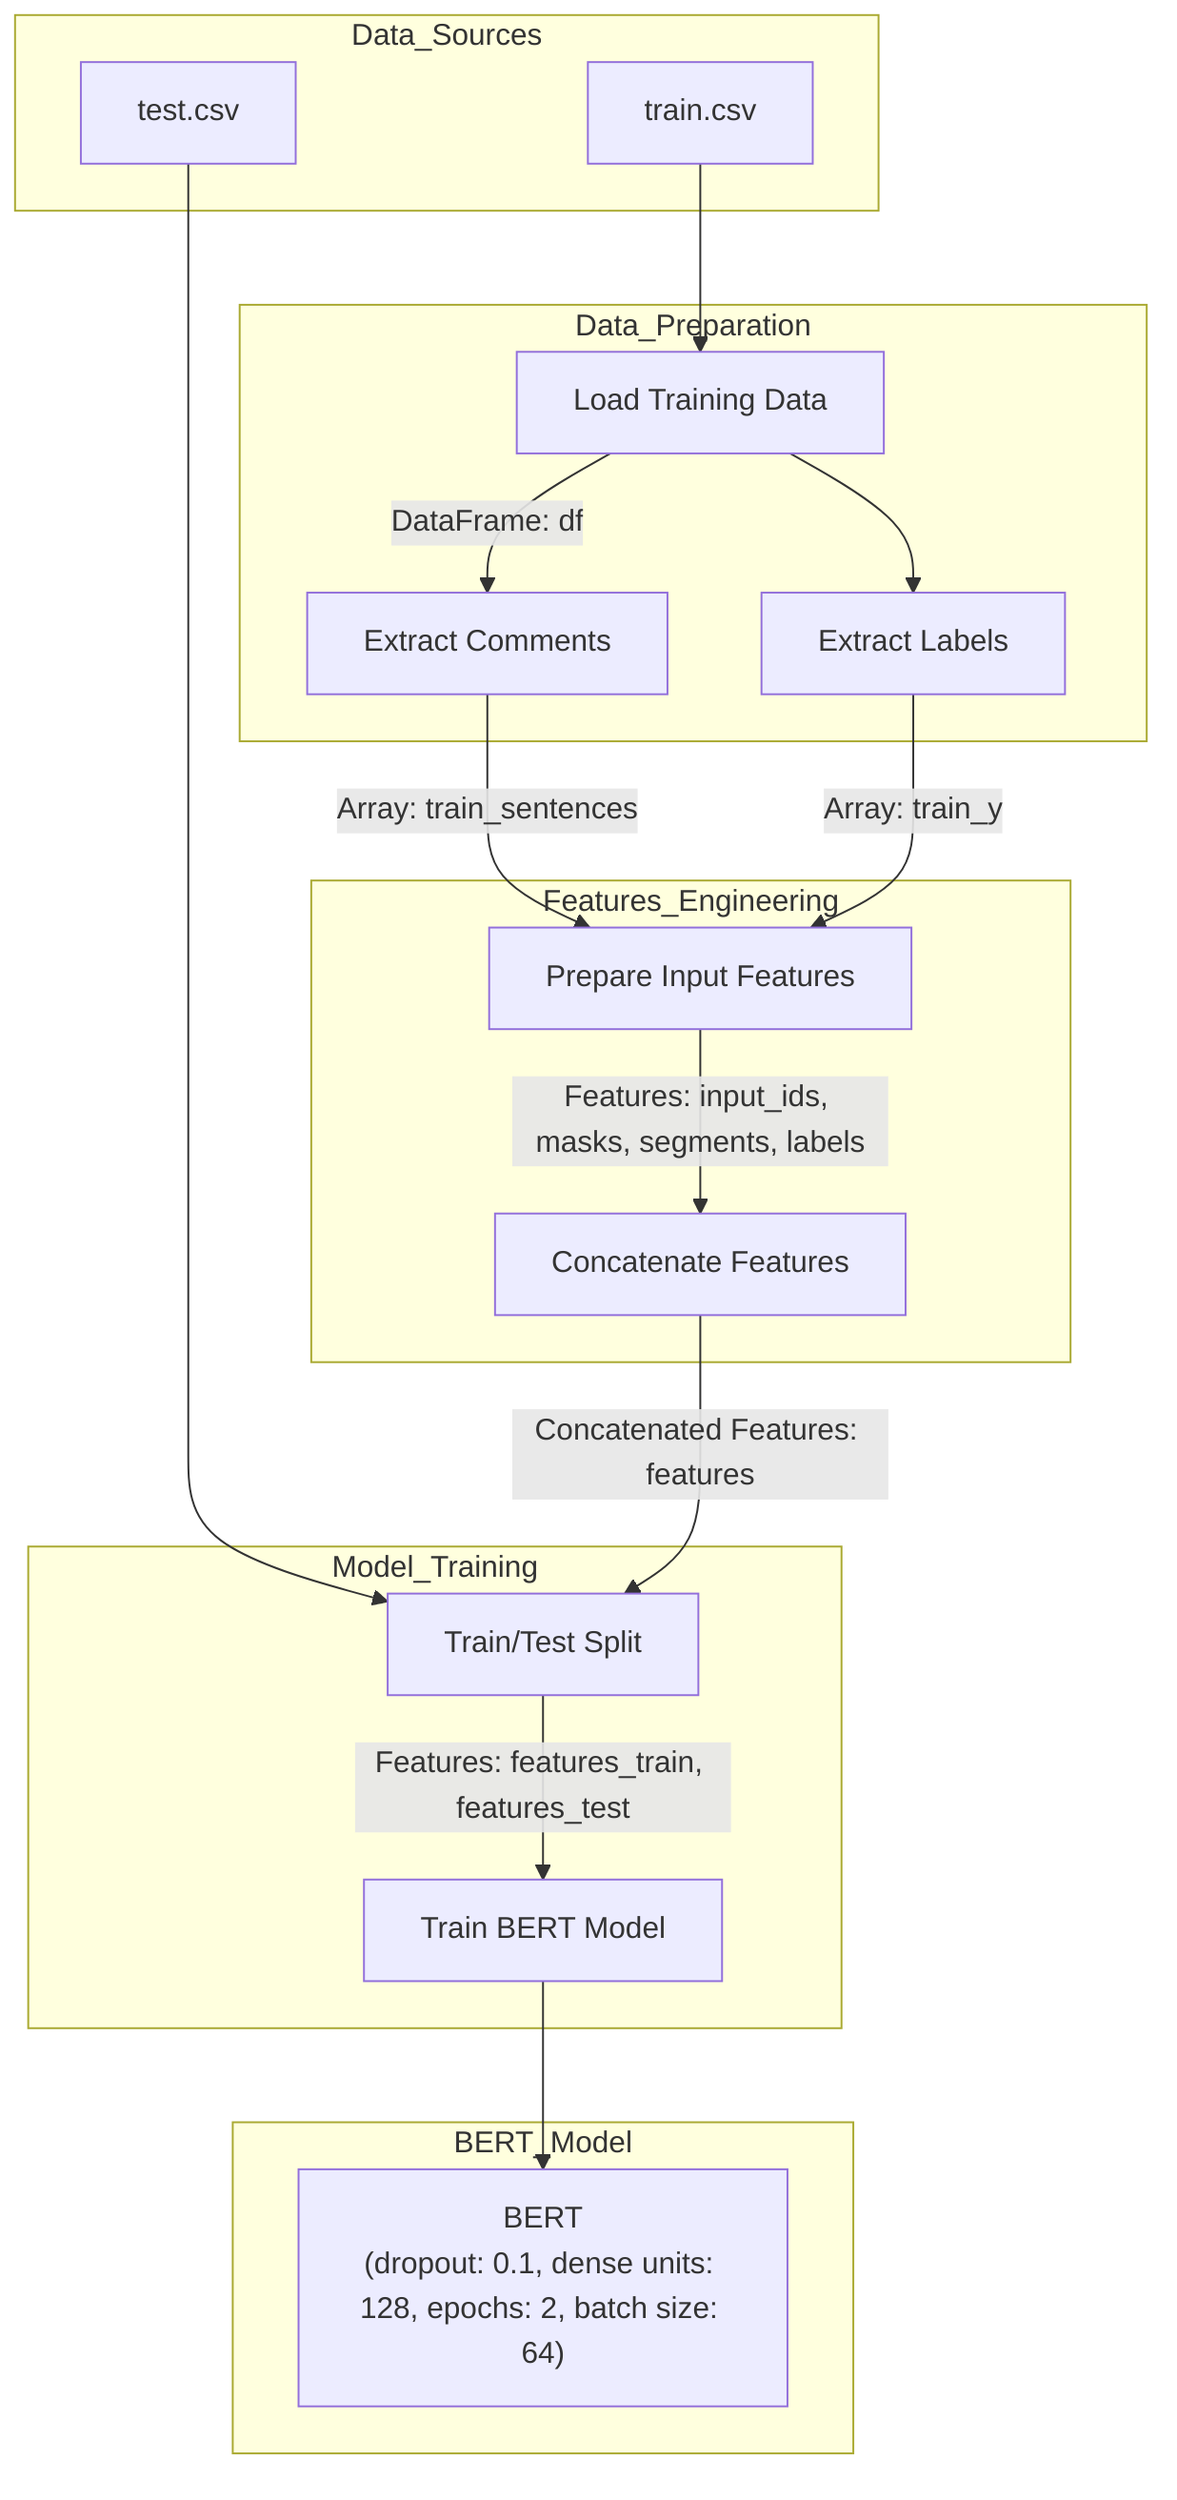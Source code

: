 flowchart TD
    subgraph Data_Sources
        A["train.csv"]
        B["test.csv"]
    end

    subgraph Data_Preparation
        C["Load Training Data"]
        D["Extract Comments"]
        E["Extract Labels"]
    end

    subgraph Features_Engineering
        F["Prepare Input Features"]
        G["Concatenate Features"]
    end

    subgraph Model_Training
        H["Train/Test Split"]
        I["Train BERT Model"]
    end

    %% Data Sources
    A --> C
    B --> H

    %% Data Preparation
    C -->|DataFrame: df| D
    C --> E
    D -->|Array: train_sentences| F
    E -->|Array: train_y| F

    %% Features Engineering
    F -->|Features: input_ids, masks, segments, labels| G
    G -->|Concatenated Features: features| H

    %% Model Training
    H -->|Features: features_train, features_test| I

    %% Model Specification
    subgraph BERT_Model
        J["BERT\n(dropout: 0.1, dense units: 128, epochs: 2, batch size: 64)"]
    end
    I --> J